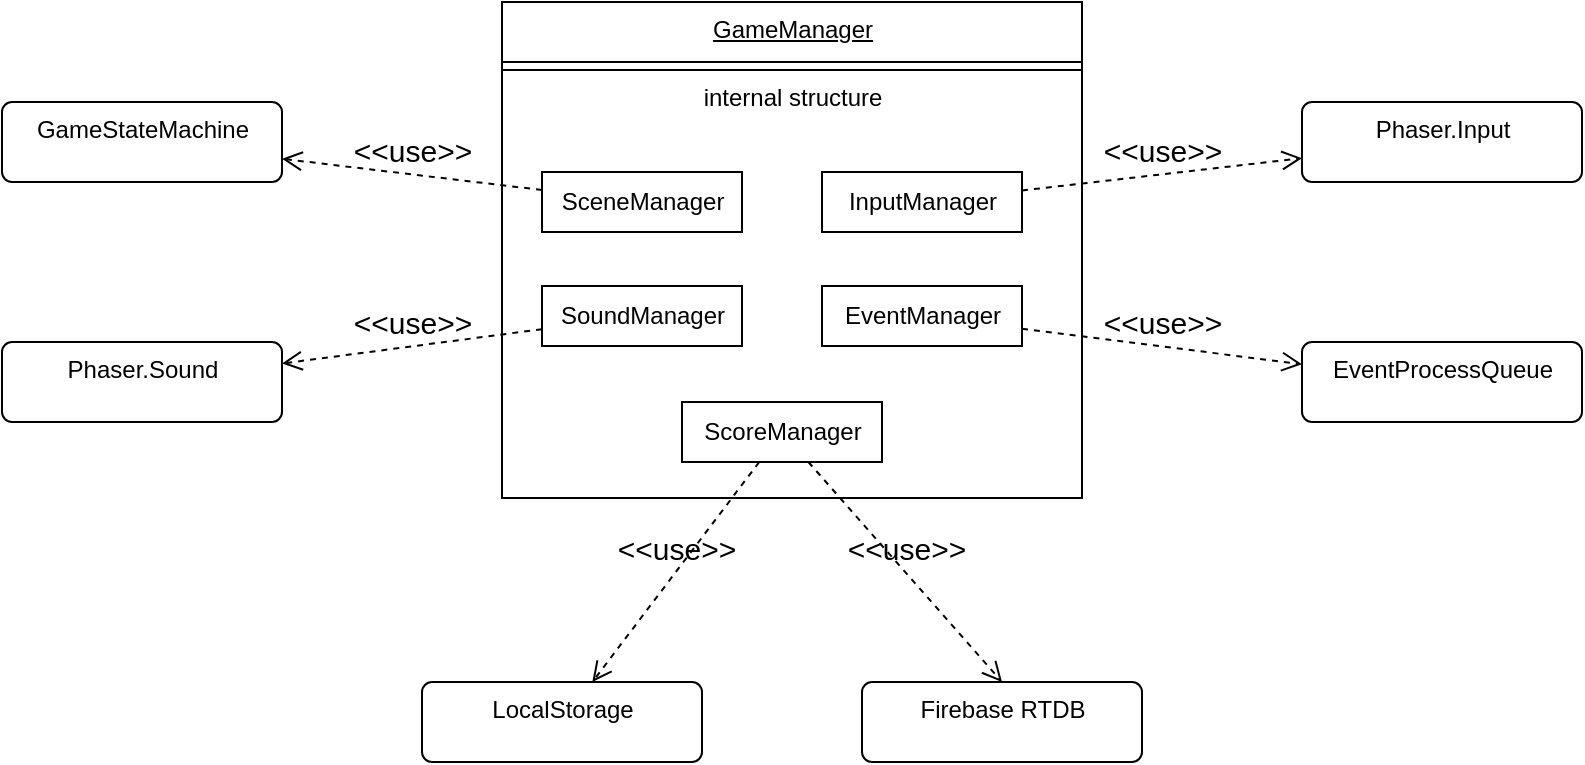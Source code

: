 <mxfile>
    <diagram id="dLMsSK9_yHR80KZ66c7M" name="Arch">
        <mxGraphModel dx="653" dy="487" grid="1" gridSize="10" guides="1" tooltips="1" connect="1" arrows="1" fold="1" page="1" pageScale="1" pageWidth="850" pageHeight="1100" math="0" shadow="0">
            <root>
                <mxCell id="0"/>
                <mxCell id="1" parent="0"/>
                <mxCell id="5" value="GameManager" style="swimlane;fontStyle=4;align=center;verticalAlign=top;childLayout=stackLayout;horizontal=1;startSize=30;horizontalStack=0;resizeParent=1;resizeParentMax=0;resizeLast=0;collapsible=0;marginBottom=0;html=1;" parent="1" vertex="1">
                    <mxGeometry x="270" y="140" width="290" height="248" as="geometry"/>
                </mxCell>
                <mxCell id="7" value="" style="line;strokeWidth=1;fillColor=none;align=left;verticalAlign=middle;spacingTop=-1;spacingLeft=3;spacingRight=3;rotatable=0;labelPosition=right;points=[];portConstraint=eastwest;" parent="5" vertex="1">
                    <mxGeometry y="30" width="290" height="8" as="geometry"/>
                </mxCell>
                <mxCell id="8" value="internal structure" style="html=1;strokeColor=none;fillColor=none;align=center;verticalAlign=middle;spacingLeft=4;spacingRight=4;rotatable=0;points=[[0,0.5],[1,0.5]];resizeWidth=1;" parent="5" vertex="1">
                    <mxGeometry y="38" width="290" height="20" as="geometry"/>
                </mxCell>
                <mxCell id="9" value="" style="swimlane;fontStyle=1;align=center;verticalAlign=top;horizontal=1;startSize=0;collapsible=0;marginBottom=0;html=1;strokeColor=none;fillColor=none;" parent="5" vertex="1">
                    <mxGeometry y="58" width="290" height="190" as="geometry"/>
                </mxCell>
                <mxCell id="10" value="SceneManager" style="html=1;align=center;verticalAlign=middle;rotatable=0;" parent="9" vertex="1">
                    <mxGeometry width="100" height="30" relative="1" as="geometry">
                        <mxPoint x="20" y="27" as="offset"/>
                    </mxGeometry>
                </mxCell>
                <mxCell id="15" value="" style="swimlane;fontStyle=1;align=center;verticalAlign=top;horizontal=1;startSize=0;collapsible=0;marginBottom=0;html=1;strokeColor=none;fillColor=none;" parent="9" vertex="1">
                    <mxGeometry x="150" y="17" width="140" height="50" as="geometry"/>
                </mxCell>
                <mxCell id="16" value="InputManager" style="html=1;align=center;verticalAlign=middle;rotatable=0;" parent="15" vertex="1">
                    <mxGeometry width="100" height="30" relative="1" as="geometry">
                        <mxPoint x="10" y="10" as="offset"/>
                    </mxGeometry>
                </mxCell>
                <mxCell id="11" value="" style="swimlane;fontStyle=1;align=center;verticalAlign=top;horizontal=1;startSize=0;collapsible=0;marginBottom=0;html=1;strokeColor=none;fillColor=none;" parent="9" vertex="1">
                    <mxGeometry x="-10" y="52" width="300" height="138" as="geometry"/>
                </mxCell>
                <mxCell id="12" value="SoundManager" style="html=1;align=center;verticalAlign=middle;rotatable=0;" parent="11" vertex="1">
                    <mxGeometry width="100" height="30" relative="1" as="geometry">
                        <mxPoint x="30" y="32" as="offset"/>
                    </mxGeometry>
                </mxCell>
                <mxCell id="13" value="" style="swimlane;fontStyle=1;align=center;verticalAlign=top;horizontal=1;startSize=0;collapsible=0;marginBottom=0;html=1;strokeColor=none;fillColor=none;" parent="11" vertex="1">
                    <mxGeometry x="160" y="22" width="140" height="68" as="geometry"/>
                </mxCell>
                <mxCell id="14" value="EventManager" style="html=1;align=center;verticalAlign=middle;rotatable=0;" parent="13" vertex="1">
                    <mxGeometry width="100" height="30" relative="1" as="geometry">
                        <mxPoint x="10" y="10" as="offset"/>
                    </mxGeometry>
                </mxCell>
                <mxCell id="17" value="" style="swimlane;fontStyle=1;align=center;verticalAlign=top;horizontal=1;startSize=0;collapsible=0;marginBottom=0;html=1;strokeColor=none;fillColor=none;" parent="11" vertex="1">
                    <mxGeometry x="90" y="80" width="140" height="50" as="geometry"/>
                </mxCell>
                <mxCell id="18" value="ScoreManager" style="html=1;align=center;verticalAlign=middle;rotatable=0;" parent="17" vertex="1">
                    <mxGeometry width="100" height="30" relative="1" as="geometry">
                        <mxPoint x="10" y="10" as="offset"/>
                    </mxGeometry>
                </mxCell>
                <mxCell id="1A9exSVyb__NnW0IFCvE-18" value="GameStateMachine" style="html=1;align=center;verticalAlign=top;rounded=1;absoluteArcSize=1;arcSize=10;dashed=0;" parent="1" vertex="1">
                    <mxGeometry x="20" y="190" width="140" height="40" as="geometry"/>
                </mxCell>
                <mxCell id="Lsc__KiH5k_H8ealJsX1-18" value="&amp;lt;&amp;lt;use&amp;gt;&amp;gt;" style="endArrow=open;startArrow=none;endFill=0;startFill=0;endSize=8;html=1;verticalAlign=bottom;dashed=1;labelBackgroundColor=none;fontSize=15;" parent="1" source="10" target="1A9exSVyb__NnW0IFCvE-18" edge="1">
                    <mxGeometry x="0.002" width="160" relative="1" as="geometry">
                        <mxPoint x="228" y="120" as="sourcePoint"/>
                        <mxPoint x="405" y="278.036" as="targetPoint"/>
                        <mxPoint as="offset"/>
                    </mxGeometry>
                </mxCell>
                <mxCell id="Lsc__KiH5k_H8ealJsX1-19" value="LocalStorage" style="html=1;align=center;verticalAlign=top;rounded=1;absoluteArcSize=1;arcSize=10;dashed=0;" parent="1" vertex="1">
                    <mxGeometry x="230" y="480" width="140" height="40" as="geometry"/>
                </mxCell>
                <mxCell id="Lsc__KiH5k_H8ealJsX1-20" value="&amp;lt;&amp;lt;use&amp;gt;&amp;gt;" style="endArrow=open;startArrow=none;endFill=0;startFill=0;endSize=8;html=1;verticalAlign=bottom;dashed=1;labelBackgroundColor=none;fontSize=15;" parent="1" source="18" target="Lsc__KiH5k_H8ealJsX1-19" edge="1">
                    <mxGeometry x="0.002" width="160" relative="1" as="geometry">
                        <mxPoint x="300" y="246.154" as="sourcePoint"/>
                        <mxPoint x="160" y="235.385" as="targetPoint"/>
                        <mxPoint as="offset"/>
                    </mxGeometry>
                </mxCell>
                <mxCell id="Lsc__KiH5k_H8ealJsX1-21" value="Firebase RTDB" style="html=1;align=center;verticalAlign=top;rounded=1;absoluteArcSize=1;arcSize=10;dashed=0;" parent="1" vertex="1">
                    <mxGeometry x="450" y="480" width="140" height="40" as="geometry"/>
                </mxCell>
                <mxCell id="Lsc__KiH5k_H8ealJsX1-22" value="&amp;lt;&amp;lt;use&amp;gt;&amp;gt;" style="endArrow=open;startArrow=none;endFill=0;startFill=0;endSize=8;html=1;verticalAlign=bottom;dashed=1;labelBackgroundColor=none;fontSize=15;entryX=0.5;entryY=0;entryDx=0;entryDy=0;" parent="1" source="18" target="Lsc__KiH5k_H8ealJsX1-21" edge="1">
                    <mxGeometry x="0.002" width="160" relative="1" as="geometry">
                        <mxPoint x="410.69" y="380" as="sourcePoint"/>
                        <mxPoint x="342.414" y="490" as="targetPoint"/>
                        <mxPoint as="offset"/>
                    </mxGeometry>
                </mxCell>
                <mxCell id="Lsc__KiH5k_H8ealJsX1-23" value="Phaser.Sound" style="html=1;align=center;verticalAlign=top;rounded=1;absoluteArcSize=1;arcSize=10;dashed=0;" parent="1" vertex="1">
                    <mxGeometry x="20" y="310" width="140" height="40" as="geometry"/>
                </mxCell>
                <mxCell id="Lsc__KiH5k_H8ealJsX1-24" value="&amp;lt;&amp;lt;use&amp;gt;&amp;gt;" style="endArrow=open;startArrow=none;endFill=0;startFill=0;endSize=8;html=1;verticalAlign=bottom;dashed=1;labelBackgroundColor=none;fontSize=15;" parent="1" source="12" target="Lsc__KiH5k_H8ealJsX1-23" edge="1">
                    <mxGeometry x="0.002" width="160" relative="1" as="geometry">
                        <mxPoint x="300" y="246" as="sourcePoint"/>
                        <mxPoint x="170" y="235.6" as="targetPoint"/>
                        <mxPoint as="offset"/>
                    </mxGeometry>
                </mxCell>
                <mxCell id="Lsc__KiH5k_H8ealJsX1-25" value="Phaser.Input" style="html=1;align=center;verticalAlign=top;rounded=1;absoluteArcSize=1;arcSize=10;dashed=0;" parent="1" vertex="1">
                    <mxGeometry x="670" y="190" width="140" height="40" as="geometry"/>
                </mxCell>
                <mxCell id="Lsc__KiH5k_H8ealJsX1-26" value="&amp;lt;&amp;lt;use&amp;gt;&amp;gt;" style="endArrow=open;startArrow=none;endFill=0;startFill=0;endSize=8;html=1;verticalAlign=bottom;dashed=1;labelBackgroundColor=none;fontSize=15;" parent="1" source="16" target="Lsc__KiH5k_H8ealJsX1-25" edge="1">
                    <mxGeometry x="0.002" width="160" relative="1" as="geometry">
                        <mxPoint x="300" y="246" as="sourcePoint"/>
                        <mxPoint x="170" y="235.6" as="targetPoint"/>
                        <mxPoint as="offset"/>
                    </mxGeometry>
                </mxCell>
                <mxCell id="Lsc__KiH5k_H8ealJsX1-27" value="EventProcessQueue" style="html=1;align=center;verticalAlign=top;rounded=1;absoluteArcSize=1;arcSize=10;dashed=0;" parent="1" vertex="1">
                    <mxGeometry x="670" y="310" width="140" height="40" as="geometry"/>
                </mxCell>
                <mxCell id="Lsc__KiH5k_H8ealJsX1-28" value="&amp;lt;&amp;lt;use&amp;gt;&amp;gt;" style="endArrow=open;startArrow=none;endFill=0;startFill=0;endSize=8;html=1;verticalAlign=bottom;dashed=1;labelBackgroundColor=none;fontSize=15;" parent="1" source="14" target="Lsc__KiH5k_H8ealJsX1-27" edge="1">
                    <mxGeometry x="0.002" width="160" relative="1" as="geometry">
                        <mxPoint x="540" y="244.231" as="sourcePoint"/>
                        <mxPoint x="680" y="228.077" as="targetPoint"/>
                        <mxPoint as="offset"/>
                    </mxGeometry>
                </mxCell>
            </root>
        </mxGraphModel>
    </diagram>
    <diagram id="26qUVquAGPeykOY7b-EZ" name="Custom Classes">
        <mxGraphModel dx="653" dy="487" grid="1" gridSize="10" guides="1" tooltips="1" connect="1" arrows="1" fold="1" page="1" pageScale="1" pageWidth="850" pageHeight="1100" math="0" shadow="0">
            <root>
                <mxCell id="0"/>
                <mxCell id="1" parent="0"/>
                <mxCell id="9Bhpsh6IhNpmKVrbJzvq-1" value="&lt;div style=&quot;font-family: &amp;quot;Cascadia Code&amp;quot;, Consolas, &amp;quot;Courier New&amp;quot;, monospace, Consolas, &amp;quot;Courier New&amp;quot;, monospace; font-size: 16px; line-height: 22px;&quot;&gt;BodyObject&lt;/div&gt;" style="html=1;align=center;verticalAlign=top;rounded=1;absoluteArcSize=1;arcSize=10;dashed=0;fontColor=#171717;labelBackgroundColor=default;" parent="1" vertex="1">
                    <mxGeometry x="435" y="150" width="140" height="40" as="geometry"/>
                </mxCell>
                <mxCell id="9Bhpsh6IhNpmKVrbJzvq-2" value="&lt;div style=&quot;font-family: &amp;quot;Cascadia Code&amp;quot;, Consolas, &amp;quot;Courier New&amp;quot;, monospace, Consolas, &amp;quot;Courier New&amp;quot;, monospace; font-size: 16px; line-height: 22px;&quot;&gt;GameObject&lt;/div&gt;" style="html=1;align=center;verticalAlign=top;rounded=1;absoluteArcSize=1;arcSize=10;dashed=0;fontColor=#171717;labelBackgroundColor=default;" parent="1" vertex="1">
                    <mxGeometry x="125" y="150" width="140" height="40" as="geometry"/>
                </mxCell>
                <mxCell id="9Bhpsh6IhNpmKVrbJzvq-3" value="&lt;div style=&quot;font-family: &amp;quot;Cascadia Code&amp;quot;, Consolas, &amp;quot;Courier New&amp;quot;, monospace, Consolas, &amp;quot;Courier New&amp;quot;, monospace; font-size: 16px; line-height: 22px;&quot;&gt;Phaser.GameObjects.&lt;span style=&quot;&quot;&gt;Sprite&lt;/span&gt;&lt;/div&gt;" style="html=1;align=center;verticalAlign=top;rounded=1;absoluteArcSize=1;arcSize=10;dashed=0;fontColor=#171717;labelBackgroundColor=default;" parent="1" vertex="1">
                    <mxGeometry x="60" y="30" width="270" height="40" as="geometry"/>
                </mxCell>
                <mxCell id="9Bhpsh6IhNpmKVrbJzvq-4" value="" style="endArrow=block;html=1;rounded=0;align=center;verticalAlign=bottom;endFill=0;labelBackgroundColor=default;endSize=8;exitX=0.5;exitY=0;exitDx=0;exitDy=0;fontColor=#171717;" parent="1" source="9Bhpsh6IhNpmKVrbJzvq-2" target="9Bhpsh6IhNpmKVrbJzvq-3" edge="1">
                    <mxGeometry relative="1" as="geometry">
                        <mxPoint x="170" y="290" as="sourcePoint"/>
                        <mxPoint x="330" y="290" as="targetPoint"/>
                    </mxGeometry>
                </mxCell>
                <mxCell id="9Bhpsh6IhNpmKVrbJzvq-5" value="" style="resizable=0;html=1;align=center;verticalAlign=top;labelBackgroundColor=default;fontColor=#171717;" parent="9Bhpsh6IhNpmKVrbJzvq-4" connectable="0" vertex="1">
                    <mxGeometry relative="1" as="geometry"/>
                </mxCell>
                <mxCell id="9Bhpsh6IhNpmKVrbJzvq-6" value="&lt;div style=&quot;font-family: &amp;quot;Cascadia Code&amp;quot;, Consolas, &amp;quot;Courier New&amp;quot;, monospace, Consolas, &amp;quot;Courier New&amp;quot;, monospace; font-size: 16px; line-height: 22px;&quot;&gt;&lt;div style=&quot;line-height: 22px;&quot;&gt;Phaser.Physics.Arcade.&lt;span style=&quot;&quot;&gt;Sprite&lt;/span&gt;&lt;/div&gt;&lt;/div&gt;" style="html=1;align=center;verticalAlign=top;rounded=1;absoluteArcSize=1;arcSize=10;dashed=0;fontColor=#171717;labelBackgroundColor=default;" parent="1" vertex="1">
                    <mxGeometry x="360" y="30" width="290" height="40" as="geometry"/>
                </mxCell>
                <mxCell id="9Bhpsh6IhNpmKVrbJzvq-7" value="" style="endArrow=block;html=1;rounded=0;align=center;verticalAlign=bottom;endFill=0;labelBackgroundColor=default;endSize=8;fontColor=#171717;" parent="1" source="9Bhpsh6IhNpmKVrbJzvq-1" target="9Bhpsh6IhNpmKVrbJzvq-6" edge="1">
                    <mxGeometry relative="1" as="geometry">
                        <mxPoint x="205" y="160" as="sourcePoint"/>
                        <mxPoint x="205" y="80" as="targetPoint"/>
                    </mxGeometry>
                </mxCell>
                <mxCell id="9Bhpsh6IhNpmKVrbJzvq-8" value="" style="resizable=0;html=1;align=center;verticalAlign=top;labelBackgroundColor=default;fontColor=#171717;" parent="9Bhpsh6IhNpmKVrbJzvq-7" connectable="0" vertex="1">
                    <mxGeometry relative="1" as="geometry"/>
                </mxCell>
                <mxCell id="9Bhpsh6IhNpmKVrbJzvq-9" value="&lt;div style=&quot;font-family: &amp;quot;Cascadia Code&amp;quot;, Consolas, &amp;quot;Courier New&amp;quot;, monospace, Consolas, &amp;quot;Courier New&amp;quot;, monospace; font-size: 16px; line-height: 22px;&quot;&gt;Ball&lt;/div&gt;" style="html=1;align=center;verticalAlign=top;rounded=1;absoluteArcSize=1;arcSize=10;dashed=0;fontColor=#171717;labelBackgroundColor=default;" parent="1" vertex="1">
                    <mxGeometry x="350" y="240" width="140" height="40" as="geometry"/>
                </mxCell>
                <mxCell id="9Bhpsh6IhNpmKVrbJzvq-10" value="&lt;div style=&quot;font-family: &amp;quot;Cascadia Code&amp;quot;, Consolas, &amp;quot;Courier New&amp;quot;, monospace, Consolas, &amp;quot;Courier New&amp;quot;, monospace; font-size: 16px; line-height: 22px;&quot;&gt;Basket&lt;/div&gt;" style="html=1;align=center;verticalAlign=top;rounded=1;absoluteArcSize=1;arcSize=10;dashed=0;fontColor=#171717;labelBackgroundColor=default;" parent="1" vertex="1">
                    <mxGeometry x="530" y="240" width="140" height="40" as="geometry"/>
                </mxCell>
                <mxCell id="9Bhpsh6IhNpmKVrbJzvq-11" value="&lt;div style=&quot;font-family: &amp;quot;Cascadia Code&amp;quot;, Consolas, &amp;quot;Courier New&amp;quot;, monospace, Consolas, &amp;quot;Courier New&amp;quot;, monospace; font-size: 16px; line-height: 22px;&quot;&gt;Star&lt;/div&gt;" style="html=1;align=center;verticalAlign=top;rounded=1;absoluteArcSize=1;arcSize=10;dashed=0;fontColor=#171717;labelBackgroundColor=default;" parent="1" vertex="1">
                    <mxGeometry x="435" y="310" width="140" height="40" as="geometry"/>
                </mxCell>
                <mxCell id="9Bhpsh6IhNpmKVrbJzvq-12" value="" style="endArrow=block;html=1;rounded=0;align=center;verticalAlign=bottom;endFill=0;labelBackgroundColor=default;endSize=8;fontColor=#171717;" parent="1" source="9Bhpsh6IhNpmKVrbJzvq-9" target="9Bhpsh6IhNpmKVrbJzvq-1" edge="1">
                    <mxGeometry relative="1" as="geometry">
                        <mxPoint x="515" y="160" as="sourcePoint"/>
                        <mxPoint x="515" y="80" as="targetPoint"/>
                    </mxGeometry>
                </mxCell>
                <mxCell id="9Bhpsh6IhNpmKVrbJzvq-13" value="" style="resizable=0;html=1;align=center;verticalAlign=top;labelBackgroundColor=default;fontColor=#171717;" parent="9Bhpsh6IhNpmKVrbJzvq-12" connectable="0" vertex="1">
                    <mxGeometry relative="1" as="geometry"/>
                </mxCell>
                <mxCell id="9Bhpsh6IhNpmKVrbJzvq-14" value="" style="endArrow=block;html=1;rounded=0;align=center;verticalAlign=bottom;endFill=0;labelBackgroundColor=default;endSize=8;fontColor=#171717;" parent="1" source="9Bhpsh6IhNpmKVrbJzvq-11" target="9Bhpsh6IhNpmKVrbJzvq-1" edge="1">
                    <mxGeometry relative="1" as="geometry">
                        <mxPoint x="448.889" y="250" as="sourcePoint"/>
                        <mxPoint x="496.111" y="200" as="targetPoint"/>
                    </mxGeometry>
                </mxCell>
                <mxCell id="9Bhpsh6IhNpmKVrbJzvq-15" value="" style="resizable=0;html=1;align=center;verticalAlign=top;labelBackgroundColor=default;fontColor=#171717;" parent="9Bhpsh6IhNpmKVrbJzvq-14" connectable="0" vertex="1">
                    <mxGeometry relative="1" as="geometry"/>
                </mxCell>
                <mxCell id="9Bhpsh6IhNpmKVrbJzvq-16" value="" style="endArrow=block;html=1;rounded=0;align=center;verticalAlign=bottom;endFill=0;labelBackgroundColor=default;endSize=8;fontColor=#171717;" parent="1" source="9Bhpsh6IhNpmKVrbJzvq-10" target="9Bhpsh6IhNpmKVrbJzvq-1" edge="1">
                    <mxGeometry relative="1" as="geometry">
                        <mxPoint x="448.889" y="250" as="sourcePoint"/>
                        <mxPoint x="496.111" y="200" as="targetPoint"/>
                    </mxGeometry>
                </mxCell>
                <mxCell id="9Bhpsh6IhNpmKVrbJzvq-17" value="" style="resizable=0;html=1;align=center;verticalAlign=top;labelBackgroundColor=default;fontColor=#171717;" parent="9Bhpsh6IhNpmKVrbJzvq-16" connectable="0" vertex="1">
                    <mxGeometry relative="1" as="geometry"/>
                </mxCell>
                <mxCell id="9Bhpsh6IhNpmKVrbJzvq-20" value="" style="endArrow=block;html=1;rounded=0;align=center;verticalAlign=bottom;endFill=0;labelBackgroundColor=default;endSize=8;fontColor=default;" parent="1" source="9Bhpsh6IhNpmKVrbJzvq-22" target="9Bhpsh6IhNpmKVrbJzvq-23" edge="1">
                    <mxGeometry relative="1" as="geometry">
                        <mxPoint x="-140" y="1080" as="sourcePoint"/>
                        <mxPoint x="206.111" y="1030" as="targetPoint"/>
                    </mxGeometry>
                </mxCell>
                <mxCell id="9Bhpsh6IhNpmKVrbJzvq-21" value="" style="resizable=0;html=1;align=center;verticalAlign=top;labelBackgroundColor=default;fontColor=default;" parent="9Bhpsh6IhNpmKVrbJzvq-20" connectable="0" vertex="1">
                    <mxGeometry relative="1" as="geometry"/>
                </mxCell>
                <mxCell id="9Bhpsh6IhNpmKVrbJzvq-22" value="&lt;div style=&quot;font-family: &amp;quot;Cascadia Code&amp;quot;, Consolas, &amp;quot;Courier New&amp;quot;, monospace, Consolas, &amp;quot;Courier New&amp;quot;, monospace; font-size: 16px; line-height: 22px;&quot;&gt;Button&lt;/div&gt;" style="html=1;align=center;verticalAlign=top;rounded=1;absoluteArcSize=1;arcSize=10;dashed=0;fontColor=default;labelBackgroundColor=default;" parent="1" vertex="1">
                    <mxGeometry x="485" y="960" width="140" height="40" as="geometry"/>
                </mxCell>
                <mxCell id="9Bhpsh6IhNpmKVrbJzvq-23" value="&lt;div style=&quot;font-family: &amp;quot;Cascadia Code&amp;quot;, Consolas, &amp;quot;Courier New&amp;quot;, monospace, Consolas, &amp;quot;Courier New&amp;quot;, monospace; font-size: 16px; line-height: 22px;&quot;&gt;&lt;div style=&quot;line-height: 22px;&quot;&gt;Phaser.GameObjects.&lt;span style=&quot;&quot;&gt;Container&lt;/span&gt;&lt;/div&gt;&lt;/div&gt;" style="html=1;align=center;verticalAlign=top;rounded=1;absoluteArcSize=1;arcSize=10;dashed=0;fontColor=default;labelBackgroundColor=default;" parent="1" vertex="1">
                    <mxGeometry x="410" y="860" width="290" height="40" as="geometry"/>
                </mxCell>
                <mxCell id="9Bhpsh6IhNpmKVrbJzvq-24" value="&lt;div style=&quot;font-family: &amp;quot;Cascadia Code&amp;quot;, Consolas, &amp;quot;Courier New&amp;quot;, monospace, Consolas, &amp;quot;Courier New&amp;quot;, monospace; font-size: 16px; line-height: 22px;&quot;&gt;Flag&lt;/div&gt;" style="html=1;align=center;verticalAlign=top;rounded=1;absoluteArcSize=1;arcSize=10;dashed=0;fontColor=#171717;labelBackgroundColor=default;" parent="1" vertex="1">
                    <mxGeometry x="125" y="240" width="140" height="40" as="geometry"/>
                </mxCell>
                <mxCell id="9Bhpsh6IhNpmKVrbJzvq-25" value="" style="endArrow=block;html=1;rounded=0;align=center;verticalAlign=bottom;endFill=0;labelBackgroundColor=default;endSize=8;fontColor=#171717;" parent="1" source="9Bhpsh6IhNpmKVrbJzvq-24" target="9Bhpsh6IhNpmKVrbJzvq-2" edge="1">
                    <mxGeometry relative="1" as="geometry">
                        <mxPoint x="205" y="160" as="sourcePoint"/>
                        <mxPoint x="205" y="80" as="targetPoint"/>
                    </mxGeometry>
                </mxCell>
                <mxCell id="9Bhpsh6IhNpmKVrbJzvq-26" value="" style="resizable=0;html=1;align=center;verticalAlign=top;labelBackgroundColor=default;fontColor=#171717;" parent="9Bhpsh6IhNpmKVrbJzvq-25" connectable="0" vertex="1">
                    <mxGeometry relative="1" as="geometry"/>
                </mxCell>
                <mxCell id="9Bhpsh6IhNpmKVrbJzvq-47" value="&lt;div style=&quot;font-family: &amp;quot;Cascadia Code&amp;quot;, Consolas, &amp;quot;Courier New&amp;quot;, monospace, Consolas, &amp;quot;Courier New&amp;quot;, monospace; font-size: 16px; line-height: 22px;&quot;&gt;&lt;div style=&quot;line-height: 22px;&quot;&gt;Phaser.GameObjects.&lt;span style=&quot;&quot;&gt;Graphics&lt;/span&gt;&lt;/div&gt;&lt;/div&gt;" style="html=1;align=center;verticalAlign=top;rounded=1;absoluteArcSize=1;arcSize=10;dashed=0;fontColor=default;labelBackgroundColor=default;" parent="1" vertex="1">
                    <mxGeometry x="80" y="860" width="270" height="40" as="geometry"/>
                </mxCell>
                <mxCell id="9Bhpsh6IhNpmKVrbJzvq-48" value="&lt;div style=&quot;font-family: &amp;quot;Cascadia Code&amp;quot;, Consolas, &amp;quot;Courier New&amp;quot;, monospace, Consolas, &amp;quot;Courier New&amp;quot;, monospace; font-size: 16px; line-height: 22px;&quot;&gt;SmokeEffect&lt;/div&gt;" style="html=1;align=center;verticalAlign=top;rounded=1;absoluteArcSize=1;arcSize=10;dashed=0;fontColor=default;labelBackgroundColor=default;" parent="1" vertex="1">
                    <mxGeometry x="145" y="960" width="140" height="40" as="geometry"/>
                </mxCell>
                <mxCell id="9Bhpsh6IhNpmKVrbJzvq-50" value="" style="endArrow=block;html=1;rounded=0;align=center;verticalAlign=bottom;endFill=0;labelBackgroundColor=default;endSize=8;fontColor=default;" parent="1" source="9Bhpsh6IhNpmKVrbJzvq-48" target="9Bhpsh6IhNpmKVrbJzvq-47" edge="1">
                    <mxGeometry relative="1" as="geometry">
                        <mxPoint x="458.889" y="740" as="sourcePoint"/>
                        <mxPoint x="506.111" y="690" as="targetPoint"/>
                    </mxGeometry>
                </mxCell>
                <mxCell id="9Bhpsh6IhNpmKVrbJzvq-51" value="" style="resizable=0;html=1;align=center;verticalAlign=top;labelBackgroundColor=default;fontColor=default;" parent="9Bhpsh6IhNpmKVrbJzvq-50" connectable="0" vertex="1">
                    <mxGeometry relative="1" as="geometry"/>
                </mxCell>
                <mxCell id="i1oxRiMUmF8eV-BsasMW-2" value="&lt;div style=&quot;font-family: &amp;quot;Cascadia Code&amp;quot;, Consolas, &amp;quot;Courier New&amp;quot;, monospace, Consolas, &amp;quot;Courier New&amp;quot;, monospace; font-size: 16px; line-height: 22px;&quot;&gt;&lt;div style=&quot;line-height: 22px;&quot;&gt;&lt;font&gt;Phaser.GameObjects.&lt;/font&gt;&lt;font&gt;Text&lt;/font&gt;&lt;/div&gt;&lt;/div&gt;" style="html=1;align=center;verticalAlign=top;rounded=1;absoluteArcSize=1;arcSize=10;dashed=0;fontColor=#171717;labelBackgroundColor=default;" parent="1" vertex="1">
                    <mxGeometry x="60" y="420" width="290" height="40" as="geometry"/>
                </mxCell>
                <mxCell id="i1oxRiMUmF8eV-BsasMW-3" value="&lt;div style=&quot;font-family: &amp;quot;Cascadia Code&amp;quot;, Consolas, &amp;quot;Courier New&amp;quot;, monospace, Consolas, &amp;quot;Courier New&amp;quot;, monospace; font-size: 16px; line-height: 22px;&quot;&gt;Text&lt;/div&gt;" style="html=1;align=center;verticalAlign=top;rounded=1;absoluteArcSize=1;arcSize=10;dashed=0;fontColor=#171717;labelBackgroundColor=default;" parent="1" vertex="1">
                    <mxGeometry x="135" y="530" width="140" height="40" as="geometry"/>
                </mxCell>
                <mxCell id="i1oxRiMUmF8eV-BsasMW-4" value="" style="endArrow=block;html=1;rounded=0;align=center;verticalAlign=bottom;endFill=0;labelBackgroundColor=default;endSize=8;fontColor=#171717;" parent="1" source="i1oxRiMUmF8eV-BsasMW-3" target="i1oxRiMUmF8eV-BsasMW-2" edge="1">
                    <mxGeometry relative="1" as="geometry">
                        <mxPoint x="-105" y="550" as="sourcePoint"/>
                        <mxPoint x="-105" y="470" as="targetPoint"/>
                    </mxGeometry>
                </mxCell>
                <mxCell id="i1oxRiMUmF8eV-BsasMW-5" value="" style="resizable=0;html=1;align=center;verticalAlign=top;labelBackgroundColor=default;fontColor=#171717;" parent="i1oxRiMUmF8eV-BsasMW-4" connectable="0" vertex="1">
                    <mxGeometry relative="1" as="geometry"/>
                </mxCell>
                <mxCell id="i1oxRiMUmF8eV-BsasMW-6" value="&lt;div style=&quot;font-family: &amp;quot;Cascadia Code&amp;quot;, Consolas, &amp;quot;Courier New&amp;quot;, monospace, Consolas, &amp;quot;Courier New&amp;quot;, monospace; font-size: 16px; line-height: 22px;&quot;&gt;FpsText&lt;/div&gt;" style="html=1;align=center;verticalAlign=top;rounded=1;absoluteArcSize=1;arcSize=10;dashed=0;fontColor=#171717;labelBackgroundColor=default;" parent="1" vertex="1">
                    <mxGeometry x="135" y="630" width="140" height="40" as="geometry"/>
                </mxCell>
                <mxCell id="i1oxRiMUmF8eV-BsasMW-7" value="" style="endArrow=block;html=1;rounded=0;align=center;verticalAlign=bottom;endFill=0;labelBackgroundColor=default;endSize=8;fontColor=#171717;" parent="1" source="i1oxRiMUmF8eV-BsasMW-6" target="i1oxRiMUmF8eV-BsasMW-3" edge="1">
                    <mxGeometry relative="1" as="geometry">
                        <mxPoint x="215" y="540" as="sourcePoint"/>
                        <mxPoint x="215" y="470" as="targetPoint"/>
                    </mxGeometry>
                </mxCell>
                <mxCell id="i1oxRiMUmF8eV-BsasMW-8" value="" style="resizable=0;html=1;align=center;verticalAlign=top;labelBackgroundColor=default;fontColor=#171717;" parent="i1oxRiMUmF8eV-BsasMW-7" connectable="0" vertex="1">
                    <mxGeometry relative="1" as="geometry"/>
                </mxCell>
                <mxCell id="i1oxRiMUmF8eV-BsasMW-9" value="&lt;div style=&quot;font-family: &amp;quot;Cascadia Code&amp;quot;, Consolas, &amp;quot;Courier New&amp;quot;, monospace, Consolas, &amp;quot;Courier New&amp;quot;, monospace; font-size: 16px; line-height: 22px;&quot;&gt;&lt;div style=&quot;line-height: 22px;&quot;&gt;&lt;font&gt;Phaser.GameObjects.&lt;/font&gt;&lt;font&gt;Image&lt;/font&gt;&lt;/div&gt;&lt;/div&gt;" style="html=1;align=center;verticalAlign=top;rounded=1;absoluteArcSize=1;arcSize=10;dashed=0;fontColor=#171717;labelBackgroundColor=default;" parent="1" vertex="1">
                    <mxGeometry x="380" y="420" width="290" height="40" as="geometry"/>
                </mxCell>
                <mxCell id="i1oxRiMUmF8eV-BsasMW-10" value="&lt;div style=&quot;font-family: &amp;quot;Cascadia Code&amp;quot;, Consolas, &amp;quot;Courier New&amp;quot;, monospace, Consolas, &amp;quot;Courier New&amp;quot;, monospace; font-size: 16px; line-height: 22px;&quot;&gt;Image&lt;/div&gt;" style="html=1;align=center;verticalAlign=top;rounded=1;absoluteArcSize=1;arcSize=10;dashed=0;fontColor=#171717;labelBackgroundColor=default;" parent="1" vertex="1">
                    <mxGeometry x="455" y="530" width="140" height="40" as="geometry"/>
                </mxCell>
                <mxCell id="i1oxRiMUmF8eV-BsasMW-11" value="" style="endArrow=block;html=1;rounded=0;align=center;verticalAlign=bottom;endFill=0;labelBackgroundColor=default;endSize=8;fontColor=#171717;" parent="1" source="i1oxRiMUmF8eV-BsasMW-10" target="i1oxRiMUmF8eV-BsasMW-9" edge="1">
                    <mxGeometry relative="1" as="geometry">
                        <mxPoint x="215" y="540" as="sourcePoint"/>
                        <mxPoint x="215" y="470" as="targetPoint"/>
                    </mxGeometry>
                </mxCell>
                <mxCell id="i1oxRiMUmF8eV-BsasMW-12" value="" style="resizable=0;html=1;align=center;verticalAlign=top;labelBackgroundColor=default;fontColor=#171717;" parent="i1oxRiMUmF8eV-BsasMW-11" connectable="0" vertex="1">
                    <mxGeometry relative="1" as="geometry"/>
                </mxCell>
                <mxCell id="i1oxRiMUmF8eV-BsasMW-13" value="&lt;div style=&quot;font-family: &amp;quot;Cascadia Code&amp;quot;, Consolas, &amp;quot;Courier New&amp;quot;, monospace, Consolas, &amp;quot;Courier New&amp;quot;, monospace; font-size: 16px; line-height: 22px;&quot;&gt;ClickableImage&lt;/div&gt;" style="html=1;align=center;verticalAlign=top;rounded=1;absoluteArcSize=1;arcSize=10;dashed=0;fontColor=#171717;labelBackgroundColor=default;" parent="1" vertex="1">
                    <mxGeometry x="370" y="640" width="160" height="40" as="geometry"/>
                </mxCell>
                <mxCell id="i1oxRiMUmF8eV-BsasMW-14" value="&lt;div style=&quot;font-family: &amp;quot;Cascadia Code&amp;quot;, Consolas, &amp;quot;Courier New&amp;quot;, monospace, Consolas, &amp;quot;Courier New&amp;quot;, monospace; font-size: 16px; line-height: 22px;&quot;&gt;RotatableImage&lt;/div&gt;" style="html=1;align=center;verticalAlign=top;rounded=1;absoluteArcSize=1;arcSize=10;dashed=0;fontColor=#171717;labelBackgroundColor=default;" parent="1" vertex="1">
                    <mxGeometry x="550" y="640" width="160" height="40" as="geometry"/>
                </mxCell>
                <mxCell id="i1oxRiMUmF8eV-BsasMW-15" value="&lt;div style=&quot;font-family: &amp;quot;Cascadia Code&amp;quot;, Consolas, &amp;quot;Courier New&amp;quot;, monospace, Consolas, &amp;quot;Courier New&amp;quot;, monospace; font-size: 16px; line-height: 22px;&quot;&gt;BasketClickableImage&lt;/div&gt;" style="html=1;align=center;verticalAlign=top;rounded=1;absoluteArcSize=1;arcSize=10;dashed=0;fontColor=#171717;labelBackgroundColor=default;" parent="1" vertex="1">
                    <mxGeometry x="340" y="730" width="220" height="40" as="geometry"/>
                </mxCell>
                <mxCell id="i1oxRiMUmF8eV-BsasMW-16" value="" style="endArrow=block;html=1;rounded=0;align=center;verticalAlign=bottom;endFill=0;labelBackgroundColor=default;endSize=8;exitX=0.5;exitY=0;exitDx=0;exitDy=0;fontColor=#171717;" parent="1" source="i1oxRiMUmF8eV-BsasMW-13" target="i1oxRiMUmF8eV-BsasMW-10" edge="1">
                    <mxGeometry relative="1" as="geometry">
                        <mxPoint x="215" y="640" as="sourcePoint"/>
                        <mxPoint x="215" y="580" as="targetPoint"/>
                    </mxGeometry>
                </mxCell>
                <mxCell id="i1oxRiMUmF8eV-BsasMW-17" value="" style="resizable=0;html=1;align=center;verticalAlign=top;labelBackgroundColor=default;fontColor=#171717;" parent="i1oxRiMUmF8eV-BsasMW-16" connectable="0" vertex="1">
                    <mxGeometry relative="1" as="geometry"/>
                </mxCell>
                <mxCell id="i1oxRiMUmF8eV-BsasMW-18" value="" style="endArrow=block;html=1;rounded=0;align=center;verticalAlign=bottom;endFill=0;labelBackgroundColor=default;endSize=8;fontColor=#171717;" parent="1" source="i1oxRiMUmF8eV-BsasMW-14" target="i1oxRiMUmF8eV-BsasMW-10" edge="1">
                    <mxGeometry relative="1" as="geometry">
                        <mxPoint x="460" y="650" as="sourcePoint"/>
                        <mxPoint x="518.333" y="580" as="targetPoint"/>
                    </mxGeometry>
                </mxCell>
                <mxCell id="i1oxRiMUmF8eV-BsasMW-19" value="" style="resizable=0;html=1;align=center;verticalAlign=top;labelBackgroundColor=default;fontColor=#171717;" parent="i1oxRiMUmF8eV-BsasMW-18" connectable="0" vertex="1">
                    <mxGeometry relative="1" as="geometry"/>
                </mxCell>
                <mxCell id="i1oxRiMUmF8eV-BsasMW-20" value="" style="endArrow=block;html=1;rounded=0;align=center;verticalAlign=bottom;endFill=0;labelBackgroundColor=default;endSize=8;fontColor=#171717;" parent="1" source="i1oxRiMUmF8eV-BsasMW-15" target="i1oxRiMUmF8eV-BsasMW-13" edge="1">
                    <mxGeometry relative="1" as="geometry">
                        <mxPoint x="460" y="650" as="sourcePoint"/>
                        <mxPoint x="518.333" y="580" as="targetPoint"/>
                    </mxGeometry>
                </mxCell>
                <mxCell id="i1oxRiMUmF8eV-BsasMW-21" value="" style="resizable=0;html=1;align=center;verticalAlign=top;labelBackgroundColor=default;fontColor=#171717;" parent="i1oxRiMUmF8eV-BsasMW-20" connectable="0" vertex="1">
                    <mxGeometry relative="1" as="geometry"/>
                </mxCell>
            </root>
        </mxGraphModel>
    </diagram>
    <diagram id="UeCo9gdbuVkXFUiJQiTw" name="Event">
        <mxGraphModel dx="653" dy="487" grid="1" gridSize="10" guides="1" tooltips="1" connect="1" arrows="1" fold="1" page="1" pageScale="1" pageWidth="850" pageHeight="1100" math="0" shadow="0">
            <root>
                <mxCell id="0"/>
                <mxCell id="1" parent="0"/>
                <mxCell id="PHhVcRFvXUqSi-1Uwi1P-12" value="&lt;b style=&quot;font-size: 15px;&quot;&gt;&lt;font style=&quot;font-size: 15px;&quot;&gt;EventManager&lt;/font&gt;&lt;/b&gt;" style="swimlane;fontStyle=0;align=center;verticalAlign=top;childLayout=stackLayout;horizontal=1;startSize=55;horizontalStack=0;resizeParent=1;resizeParentMax=0;resizeLast=0;collapsible=0;marginBottom=0;html=1;fontSize=15;" parent="1" vertex="1">
                    <mxGeometry x="225" y="550" width="220" height="190" as="geometry"/>
                </mxCell>
                <mxCell id="PHhVcRFvXUqSi-1Uwi1P-13" value="attributes" style="text;html=1;strokeColor=none;fillColor=none;align=center;verticalAlign=middle;spacingLeft=4;spacingRight=4;overflow=hidden;rotatable=0;points=[[0,0.5],[1,0.5]];portConstraint=eastwest;fontSize=14;" parent="PHhVcRFvXUqSi-1Uwi1P-12" vertex="1">
                    <mxGeometry y="55" width="220" height="20" as="geometry"/>
                </mxCell>
                <mxCell id="PHhVcRFvXUqSi-1Uwi1P-14" value="- observers: Set&amp;lt;Observer&amp;gt;" style="text;html=1;strokeColor=none;fillColor=none;align=left;verticalAlign=middle;spacingLeft=4;spacingRight=4;overflow=hidden;rotatable=0;points=[[0,0.5],[1,0.5]];portConstraint=eastwest;fontSize=14;" parent="PHhVcRFvXUqSi-1Uwi1P-12" vertex="1">
                    <mxGeometry y="75" width="220" height="20" as="geometry"/>
                </mxCell>
                <mxCell id="PHhVcRFvXUqSi-1Uwi1P-17" value="" style="line;strokeWidth=1;fillColor=none;align=left;verticalAlign=middle;spacingTop=-1;spacingLeft=3;spacingRight=3;rotatable=0;labelPosition=right;points=[];portConstraint=eastwest;" parent="PHhVcRFvXUqSi-1Uwi1P-12" vertex="1">
                    <mxGeometry y="95" width="220" height="8" as="geometry"/>
                </mxCell>
                <mxCell id="PHhVcRFvXUqSi-1Uwi1P-18" value="operations" style="text;html=1;strokeColor=none;fillColor=none;align=center;verticalAlign=middle;spacingLeft=4;spacingRight=4;overflow=hidden;rotatable=0;points=[[0,0.5],[1,0.5]];portConstraint=eastwest;fontSize=14;" parent="PHhVcRFvXUqSi-1Uwi1P-12" vertex="1">
                    <mxGeometry y="103" width="220" height="20" as="geometry"/>
                </mxCell>
                <mxCell id="PHhVcRFvXUqSi-1Uwi1P-19" value="+ subscribe(o: IObserver): void&lt;br style=&quot;font-size: 14px;&quot;&gt;+ unsubscribe(o: IObserver): void&lt;br style=&quot;font-size: 14px;&quot;&gt;+ notify(event: number): void" style="text;html=1;strokeColor=none;fillColor=none;align=left;verticalAlign=middle;spacingLeft=4;spacingRight=4;overflow=hidden;rotatable=0;points=[[0,0.5],[1,0.5]];portConstraint=eastwest;fontSize=14;" parent="PHhVcRFvXUqSi-1Uwi1P-12" vertex="1">
                    <mxGeometry y="123" width="220" height="67" as="geometry"/>
                </mxCell>
                <mxCell id="PHhVcRFvXUqSi-1Uwi1P-20" value="&amp;lt;&amp;lt;interface&amp;gt;&amp;gt;&lt;br&gt;&lt;b&gt;IObserver&lt;/b&gt;" style="swimlane;fontStyle=0;align=center;verticalAlign=top;childLayout=stackLayout;horizontal=1;startSize=55;horizontalStack=0;resizeParent=1;resizeParentMax=0;resizeLast=0;collapsible=0;marginBottom=0;html=1;fontSize=15;" parent="1" vertex="1">
                    <mxGeometry x="235" y="160" width="200" height="103" as="geometry"/>
                </mxCell>
                <mxCell id="PHhVcRFvXUqSi-1Uwi1P-25" value="" style="line;strokeWidth=1;fillColor=none;align=left;verticalAlign=middle;spacingTop=-1;spacingLeft=3;spacingRight=3;rotatable=0;labelPosition=right;points=[];portConstraint=eastwest;fontSize=15;" parent="PHhVcRFvXUqSi-1Uwi1P-20" vertex="1">
                    <mxGeometry y="55" width="200" height="8" as="geometry"/>
                </mxCell>
                <mxCell id="PHhVcRFvXUqSi-1Uwi1P-26" value="operations" style="text;html=1;strokeColor=none;fillColor=none;align=center;verticalAlign=middle;spacingLeft=4;spacingRight=4;overflow=hidden;rotatable=0;points=[[0,0.5],[1,0.5]];portConstraint=eastwest;fontSize=15;" parent="PHhVcRFvXUqSi-1Uwi1P-20" vertex="1">
                    <mxGeometry y="63" width="200" height="20" as="geometry"/>
                </mxCell>
                <mxCell id="PHhVcRFvXUqSi-1Uwi1P-27" value="+ onNotify(e: number): void" style="text;html=1;strokeColor=none;fillColor=none;align=left;verticalAlign=middle;spacingLeft=4;spacingRight=4;overflow=hidden;rotatable=0;points=[[0,0.5],[1,0.5]];portConstraint=eastwest;fontSize=15;" parent="PHhVcRFvXUqSi-1Uwi1P-20" vertex="1">
                    <mxGeometry y="83" width="200" height="20" as="geometry"/>
                </mxCell>
                <mxCell id="PHhVcRFvXUqSi-1Uwi1P-28" value="Ball" style="html=1;align=center;verticalAlign=top;rounded=1;absoluteArcSize=1;arcSize=10;dashed=0;fontSize=15;" parent="1" vertex="1">
                    <mxGeometry x="10" y="380" width="140" height="40" as="geometry"/>
                </mxCell>
                <mxCell id="PHhVcRFvXUqSi-1Uwi1P-29" value="Star" style="html=1;align=center;verticalAlign=top;rounded=1;absoluteArcSize=1;arcSize=10;dashed=0;fontSize=15;" parent="1" vertex="1">
                    <mxGeometry x="350" y="380" width="140" height="40" as="geometry"/>
                </mxCell>
                <mxCell id="PHhVcRFvXUqSi-1Uwi1P-30" value="&lt;b&gt;&lt;font style=&quot;font-size: 13px;&quot;&gt;&amp;lt;&amp;lt;EventEmitter&amp;gt;&amp;gt;&lt;/font&gt;&lt;/b&gt;&lt;br&gt;PlayScene" style="html=1;align=center;verticalAlign=top;rounded=1;absoluteArcSize=1;arcSize=10;dashed=0;fontSize=15;" parent="1" vertex="1">
                    <mxGeometry x="520" y="360" width="140" height="60" as="geometry"/>
                </mxCell>
                <mxCell id="PHhVcRFvXUqSi-1Uwi1P-31" value="" style="endArrow=block;startArrow=none;endFill=0;startFill=0;endSize=8;html=1;verticalAlign=bottom;dashed=1;labelBackgroundColor=none;fontSize=15;edgeStyle=orthogonalEdgeStyle;" parent="1" source="PHhVcRFvXUqSi-1Uwi1P-28" target="PHhVcRFvXUqSi-1Uwi1P-20" edge="1">
                    <mxGeometry width="160" relative="1" as="geometry">
                        <mxPoint x="260" y="280" as="sourcePoint"/>
                        <mxPoint x="420" y="280" as="targetPoint"/>
                        <Array as="points">
                            <mxPoint x="80" y="220"/>
                        </Array>
                    </mxGeometry>
                </mxCell>
                <mxCell id="PHhVcRFvXUqSi-1Uwi1P-32" value="" style="endArrow=block;startArrow=none;endFill=0;startFill=0;endSize=8;html=1;verticalAlign=bottom;dashed=1;labelBackgroundColor=none;fontSize=15;edgeStyle=orthogonalEdgeStyle;" parent="1" source="PHhVcRFvXUqSi-1Uwi1P-29" target="PHhVcRFvXUqSi-1Uwi1P-20" edge="1">
                    <mxGeometry width="160" relative="1" as="geometry">
                        <mxPoint x="145.031" y="330" as="sourcePoint"/>
                        <mxPoint x="187.044" y="163" as="targetPoint"/>
                        <Array as="points">
                            <mxPoint x="420" y="330"/>
                            <mxPoint x="350" y="330"/>
                        </Array>
                    </mxGeometry>
                </mxCell>
                <mxCell id="PHhVcRFvXUqSi-1Uwi1P-33" value="" style="endArrow=block;startArrow=none;endFill=0;startFill=0;endSize=8;html=1;verticalAlign=bottom;dashed=1;labelBackgroundColor=none;fontSize=15;edgeStyle=orthogonalEdgeStyle;" parent="1" source="PHhVcRFvXUqSi-1Uwi1P-30" target="PHhVcRFvXUqSi-1Uwi1P-20" edge="1">
                    <mxGeometry width="160" relative="1" as="geometry">
                        <mxPoint x="284.165" y="400" as="sourcePoint"/>
                        <mxPoint x="215.024" y="163" as="targetPoint"/>
                        <Array as="points">
                            <mxPoint x="590" y="220"/>
                        </Array>
                    </mxGeometry>
                </mxCell>
                <mxCell id="PHhVcRFvXUqSi-1Uwi1P-34" value="&amp;lt;&amp;lt;subscribe&amp;gt;&amp;gt;" style="endArrow=open;startArrow=none;endFill=0;startFill=0;endSize=8;html=1;verticalAlign=bottom;dashed=1;labelBackgroundColor=none;fontSize=14;exitX=0.5;exitY=1;exitDx=0;exitDy=0;edgeStyle=orthogonalEdgeStyle;dashPattern=12 12;" parent="1" source="PHhVcRFvXUqSi-1Uwi1P-28" target="PHhVcRFvXUqSi-1Uwi1P-12" edge="1">
                    <mxGeometry x="0.636" width="160" relative="1" as="geometry">
                        <mxPoint x="260" y="280" as="sourcePoint"/>
                        <mxPoint x="420" y="280" as="targetPoint"/>
                        <mxPoint as="offset"/>
                        <Array as="points">
                            <mxPoint x="80" y="645"/>
                        </Array>
                    </mxGeometry>
                </mxCell>
                <mxCell id="PHhVcRFvXUqSi-1Uwi1P-35" value="&amp;lt;&amp;lt;subscribe&amp;gt;&amp;gt;" style="endArrow=open;startArrow=none;endFill=0;startFill=0;endSize=8;html=1;verticalAlign=bottom;dashed=1;labelBackgroundColor=none;fontSize=14;edgeStyle=orthogonalEdgeStyle;dashPattern=12 12;" parent="1" source="PHhVcRFvXUqSi-1Uwi1P-29" target="PHhVcRFvXUqSi-1Uwi1P-12" edge="1">
                    <mxGeometry x="-0.727" width="160" relative="1" as="geometry">
                        <mxPoint x="103.98" y="400.4" as="sourcePoint"/>
                        <mxPoint x="400" y="214.194" as="targetPoint"/>
                        <mxPoint as="offset"/>
                        <Array as="points">
                            <mxPoint x="420" y="480"/>
                            <mxPoint x="350" y="480"/>
                        </Array>
                    </mxGeometry>
                </mxCell>
                <mxCell id="PHhVcRFvXUqSi-1Uwi1P-36" value="&amp;lt;&amp;lt;subscribe&amp;gt;&amp;gt;" style="endArrow=open;startArrow=none;endFill=0;startFill=0;endSize=8;html=1;verticalAlign=bottom;dashed=1;labelBackgroundColor=none;fontSize=14;edgeStyle=orthogonalEdgeStyle;dashPattern=12 12;" parent="1" source="PHhVcRFvXUqSi-1Uwi1P-30" target="PHhVcRFvXUqSi-1Uwi1P-12" edge="1">
                    <mxGeometry x="0.573" width="160" relative="1" as="geometry">
                        <mxPoint x="113.98" y="410.4" as="sourcePoint"/>
                        <mxPoint x="410" y="224.194" as="targetPoint"/>
                        <Array as="points">
                            <mxPoint x="590" y="645"/>
                        </Array>
                        <mxPoint as="offset"/>
                    </mxGeometry>
                </mxCell>
                <mxCell id="FwIeXlw8YO7BpQBVAo4f-1" value="BasketController" style="html=1;align=center;verticalAlign=top;rounded=1;absoluteArcSize=1;arcSize=10;dashed=0;fontSize=15;" parent="1" vertex="1">
                    <mxGeometry x="180" y="380" width="140" height="40" as="geometry"/>
                </mxCell>
                <mxCell id="FwIeXlw8YO7BpQBVAo4f-2" value="" style="endArrow=block;startArrow=none;endFill=0;startFill=0;endSize=8;html=1;verticalAlign=bottom;dashed=1;labelBackgroundColor=none;fontSize=15;edgeStyle=orthogonalEdgeStyle;" parent="1" source="FwIeXlw8YO7BpQBVAo4f-1" target="PHhVcRFvXUqSi-1Uwi1P-20" edge="1">
                    <mxGeometry width="160" relative="1" as="geometry">
                        <mxPoint x="397.682" y="390" as="sourcePoint"/>
                        <mxPoint x="251.718" y="153" as="targetPoint"/>
                        <Array as="points">
                            <mxPoint x="250" y="330"/>
                            <mxPoint x="320" y="330"/>
                        </Array>
                    </mxGeometry>
                </mxCell>
                <mxCell id="FwIeXlw8YO7BpQBVAo4f-3" value="&amp;lt;&amp;lt;subscribe&amp;gt;&amp;gt;" style="endArrow=open;startArrow=none;endFill=0;startFill=0;endSize=8;html=1;verticalAlign=bottom;dashed=1;labelBackgroundColor=none;fontSize=14;edgeStyle=orthogonalEdgeStyle;dashPattern=12 12;" parent="1" source="FwIeXlw8YO7BpQBVAo4f-1" target="PHhVcRFvXUqSi-1Uwi1P-12" edge="1">
                    <mxGeometry x="-0.714" width="160" relative="1" as="geometry">
                        <mxPoint x="417.547" y="390" as="sourcePoint"/>
                        <mxPoint x="474.151" y="240" as="targetPoint"/>
                        <mxPoint as="offset"/>
                        <Array as="points">
                            <mxPoint x="250" y="480"/>
                            <mxPoint x="320" y="480"/>
                        </Array>
                    </mxGeometry>
                </mxCell>
                <mxCell id="WaX64eESXZDoW6DUgsB8-1" value="&amp;lt;&amp;lt;use&amp;gt;&amp;gt;" style="endArrow=open;startArrow=none;endFill=0;startFill=0;endSize=8;html=1;verticalAlign=bottom;labelBackgroundColor=none;fontSize=14;dashed=1;dashPattern=8 8;" parent="1" source="PHhVcRFvXUqSi-1Uwi1P-30" target="PHhVcRFvXUqSi-1Uwi1P-12" edge="1">
                    <mxGeometry x="0.501" y="3" width="160" relative="1" as="geometry">
                        <mxPoint x="600" y="430" as="sourcePoint"/>
                        <mxPoint x="455" y="655.059" as="targetPoint"/>
                        <mxPoint x="1" as="offset"/>
                    </mxGeometry>
                </mxCell>
            </root>
        </mxGraphModel>
    </diagram>
    <diagram id="Fi_S-MpPXcDR_gEBMOEa" name="FSM">
        <mxGraphModel dx="653" dy="487" grid="1" gridSize="10" guides="1" tooltips="1" connect="1" arrows="1" fold="1" page="1" pageScale="1" pageWidth="850" pageHeight="1100" math="0" shadow="0">
            <root>
                <mxCell id="0"/>
                <mxCell id="1" parent="0"/>
                <mxCell id="GV9Hzz9nq0YfbqKlbJhZ-1" value="idle" style="ellipse;whiteSpace=wrap;html=1;aspect=fixed;fontSize=14;strokeWidth=6;" parent="1" vertex="1">
                    <mxGeometry x="130" y="230" width="70" height="70" as="geometry"/>
                </mxCell>
                <mxCell id="GV9Hzz9nq0YfbqKlbJhZ-3" value="snipe" style="ellipse;whiteSpace=wrap;html=1;aspect=fixed;fontSize=14;strokeWidth=6;" parent="1" vertex="1">
                    <mxGeometry x="330" y="230" width="70" height="70" as="geometry"/>
                </mxCell>
                <mxCell id="GV9Hzz9nq0YfbqKlbJhZ-4" value="fly" style="ellipse;whiteSpace=wrap;html=1;aspect=fixed;fontSize=14;" parent="1" vertex="1">
                    <mxGeometry x="510" y="230" width="70" height="70" as="geometry"/>
                </mxCell>
                <mxCell id="PyHOD5gXmww9kOyOL-VJ-1" value="demo" style="ellipse;whiteSpace=wrap;html=1;aspect=fixed;fontSize=14;strokeWidth=5;" parent="1" vertex="1">
                    <mxGeometry x="250" y="80" width="70" height="70" as="geometry"/>
                </mxCell>
                <mxCell id="PyHOD5gXmww9kOyOL-VJ-2" value="Enter CurBasket" style="endArrow=classic;html=1;" parent="1" source="GV9Hzz9nq0YfbqKlbJhZ-1" target="GV9Hzz9nq0YfbqKlbJhZ-3" edge="1">
                    <mxGeometry width="50" height="50" relative="1" as="geometry">
                        <mxPoint x="310" y="320" as="sourcePoint"/>
                        <mxPoint x="360" y="270" as="targetPoint"/>
                    </mxGeometry>
                </mxCell>
                <mxCell id="PyHOD5gXmww9kOyOL-VJ-3" value="Mouse Leave" style="endArrow=classic;html=1;" parent="1" source="GV9Hzz9nq0YfbqKlbJhZ-3" target="GV9Hzz9nq0YfbqKlbJhZ-4" edge="1">
                    <mxGeometry width="50" height="50" relative="1" as="geometry">
                        <mxPoint x="210" y="275" as="sourcePoint"/>
                        <mxPoint x="350" y="275" as="targetPoint"/>
                    </mxGeometry>
                </mxCell>
                <mxCell id="PyHOD5gXmww9kOyOL-VJ-4" value="Enter StartScene" style="endArrow=classic;html=1;" parent="1" source="GV9Hzz9nq0YfbqKlbJhZ-1" target="PyHOD5gXmww9kOyOL-VJ-1" edge="1">
                    <mxGeometry width="50" height="50" relative="1" as="geometry">
                        <mxPoint x="210" y="275" as="sourcePoint"/>
                        <mxPoint x="340" y="275" as="targetPoint"/>
                    </mxGeometry>
                </mxCell>
                <mxCell id="PyHOD5gXmww9kOyOL-VJ-5" value="Mouse Move" style="endArrow=classic;html=1;" parent="1" source="GV9Hzz9nq0YfbqKlbJhZ-3" target="GV9Hzz9nq0YfbqKlbJhZ-3" edge="1">
                    <mxGeometry width="50" height="50" relative="1" as="geometry">
                        <mxPoint x="410" y="275" as="sourcePoint"/>
                        <mxPoint x="520" y="275" as="targetPoint"/>
                        <Array as="points">
                            <mxPoint x="390" y="190"/>
                        </Array>
                    </mxGeometry>
                </mxCell>
                <mxCell id="PyHOD5gXmww9kOyOL-VJ-7" value="Fly Complete" style="endArrow=classic;html=1;" parent="1" source="GV9Hzz9nq0YfbqKlbJhZ-4" target="GV9Hzz9nq0YfbqKlbJhZ-1" edge="1">
                    <mxGeometry width="50" height="50" relative="1" as="geometry">
                        <mxPoint x="196.919" y="247.713" as="sourcePoint"/>
                        <mxPoint x="273.136" y="152.33" as="targetPoint"/>
                        <Array as="points">
                            <mxPoint x="360" y="350"/>
                        </Array>
                    </mxGeometry>
                </mxCell>
                <mxCell id="PyHOD5gXmww9kOyOL-VJ-8" value="" style="endArrow=classic;html=1;entryX=0;entryY=0.5;entryDx=0;entryDy=0;" parent="1" target="GV9Hzz9nq0YfbqKlbJhZ-1" edge="1">
                    <mxGeometry width="50" height="50" relative="1" as="geometry">
                        <mxPoint x="40" y="265" as="sourcePoint"/>
                        <mxPoint x="340" y="275" as="targetPoint"/>
                    </mxGeometry>
                </mxCell>
                <mxCell id="PyHOD5gXmww9kOyOL-VJ-10" value="transit" style="ellipse;whiteSpace=wrap;html=1;aspect=fixed;fontSize=14;" parent="1" vertex="1">
                    <mxGeometry x="430" y="540" width="70" height="70" as="geometry"/>
                </mxCell>
                <mxCell id="PyHOD5gXmww9kOyOL-VJ-11" value="snipe" style="ellipse;whiteSpace=wrap;html=1;aspect=fixed;fontSize=14;" parent="1" vertex="1">
                    <mxGeometry x="590" y="610" width="70" height="70" as="geometry"/>
                </mxCell>
                <mxCell id="PyHOD5gXmww9kOyOL-VJ-12" value="" style="endArrow=classic;html=1;entryX=0;entryY=0.5;entryDx=0;entryDy=0;startArrow=none;" parent="1" source="PyHOD5gXmww9kOyOL-VJ-9" edge="1">
                    <mxGeometry width="50" height="50" relative="1" as="geometry">
                        <mxPoint x="102" y="644.5" as="sourcePoint"/>
                        <mxPoint x="192" y="644.5" as="targetPoint"/>
                    </mxGeometry>
                </mxCell>
                <mxCell id="PyHOD5gXmww9kOyOL-VJ-13" value="Ball Enters NextBasket" style="endArrow=classic;html=1;" parent="1" source="PyHOD5gXmww9kOyOL-VJ-9" target="PyHOD5gXmww9kOyOL-VJ-10" edge="1">
                    <mxGeometry width="50" height="50" relative="1" as="geometry">
                        <mxPoint x="242" y="655" as="sourcePoint"/>
                        <mxPoint x="202" y="654.5" as="targetPoint"/>
                    </mxGeometry>
                </mxCell>
                <mxCell id="PyHOD5gXmww9kOyOL-VJ-14" value="Mouse Move" style="endArrow=classic;html=1;" parent="1" source="PyHOD5gXmww9kOyOL-VJ-9" target="PyHOD5gXmww9kOyOL-VJ-11" edge="1">
                    <mxGeometry width="50" height="50" relative="1" as="geometry">
                        <mxPoint x="272" y="655" as="sourcePoint"/>
                        <mxPoint x="352" y="655" as="targetPoint"/>
                        <Array as="points">
                            <mxPoint x="410" y="650"/>
                        </Array>
                    </mxGeometry>
                </mxCell>
                <mxCell id="PyHOD5gXmww9kOyOL-VJ-15" value="Mouse Leave" style="endArrow=classic;html=1;" parent="1" source="PyHOD5gXmww9kOyOL-VJ-11" target="PyHOD5gXmww9kOyOL-VJ-9" edge="1">
                    <mxGeometry x="-0.041" y="10" width="50" height="50" relative="1" as="geometry">
                        <mxPoint x="272" y="655" as="sourcePoint"/>
                        <mxPoint x="352" y="655" as="targetPoint"/>
                        <Array as="points">
                            <mxPoint x="410" y="740"/>
                        </Array>
                        <mxPoint as="offset"/>
                    </mxGeometry>
                </mxCell>
                <mxCell id="PyHOD5gXmww9kOyOL-VJ-9" value="idle" style="ellipse;whiteSpace=wrap;html=1;aspect=fixed;fontSize=14;strokeWidth=6;" parent="1" vertex="1">
                    <mxGeometry x="142" y="610" width="70" height="70" as="geometry"/>
                </mxCell>
                <mxCell id="PyHOD5gXmww9kOyOL-VJ-18" value="&lt;font style=&quot;font-size: 15px;&quot;&gt;&lt;b&gt;Basket&lt;/b&gt;&lt;/font&gt;" style="shape=umlFrame;whiteSpace=wrap;html=1;width=120;height=30;boundedLbl=1;verticalAlign=middle;align=center;spacingLeft=5;strokeWidth=3;" parent="1" vertex="1">
                    <mxGeometry x="20" y="500" width="710" height="290" as="geometry"/>
                </mxCell>
                <mxCell id="PyHOD5gXmww9kOyOL-VJ-17" value="" style="endArrow=classic;html=1;entryX=0;entryY=0.5;entryDx=0;entryDy=0;" parent="1" edge="1">
                    <mxGeometry width="50" height="50" relative="1" as="geometry">
                        <mxPoint x="50" y="644.58" as="sourcePoint"/>
                        <mxPoint x="140" y="644.58" as="targetPoint"/>
                    </mxGeometry>
                </mxCell>
                <mxCell id="PyHOD5gXmww9kOyOL-VJ-19" value="&lt;font style=&quot;font-size: 15px;&quot;&gt;&lt;b&gt;Ball&lt;/b&gt;&lt;/font&gt;" style="shape=umlFrame;whiteSpace=wrap;html=1;width=120;height=30;boundedLbl=1;verticalAlign=middle;align=center;spacingLeft=5;strokeWidth=3;" parent="1" vertex="1">
                    <mxGeometry x="20" y="50" width="710" height="350" as="geometry"/>
                </mxCell>
                <mxCell id="PyHOD5gXmww9kOyOL-VJ-20" value="Transition Complete" style="endArrow=classic;html=1;" parent="1" source="PyHOD5gXmww9kOyOL-VJ-10" target="PyHOD5gXmww9kOyOL-VJ-9" edge="1">
                    <mxGeometry x="0.164" y="-10" width="50" height="50" relative="1" as="geometry">
                        <mxPoint x="60" y="654.58" as="sourcePoint"/>
                        <mxPoint x="150" y="654.58" as="targetPoint"/>
                        <Array as="points">
                            <mxPoint x="290" y="570"/>
                        </Array>
                        <mxPoint x="5" y="-2" as="offset"/>
                    </mxGeometry>
                </mxCell>
                <mxCell id="z7NbTAL-cRkpkur6P6up-1" value="disable" style="ellipse;whiteSpace=wrap;html=1;aspect=fixed;fontSize=14;strokeWidth=6;" parent="1" vertex="1">
                    <mxGeometry x="200" y="920" width="70" height="70" as="geometry"/>
                </mxCell>
                <mxCell id="z7NbTAL-cRkpkur6P6up-2" value="" style="endArrow=classic;html=1;entryX=0;entryY=0.5;entryDx=0;entryDy=0;" parent="1" edge="1">
                    <mxGeometry width="50" height="50" relative="1" as="geometry">
                        <mxPoint x="110" y="954.41" as="sourcePoint"/>
                        <mxPoint x="200" y="954.41" as="targetPoint"/>
                    </mxGeometry>
                </mxCell>
                <mxCell id="z7NbTAL-cRkpkur6P6up-3" value="enable" style="ellipse;whiteSpace=wrap;html=1;aspect=fixed;fontSize=14;strokeWidth=6;" parent="1" vertex="1">
                    <mxGeometry x="460" y="920" width="70" height="70" as="geometry"/>
                </mxCell>
                <mxCell id="z7NbTAL-cRkpkur6P6up-4" value="Ball Hit NextBasket" style="endArrow=classic;html=1;" parent="1" source="z7NbTAL-cRkpkur6P6up-1" target="z7NbTAL-cRkpkur6P6up-3" edge="1">
                    <mxGeometry width="50" height="50" relative="1" as="geometry">
                        <mxPoint x="320" y="910" as="sourcePoint"/>
                        <mxPoint x="410" y="910" as="targetPoint"/>
                        <Array as="points">
                            <mxPoint x="360" y="910"/>
                        </Array>
                    </mxGeometry>
                </mxCell>
                <mxCell id="z7NbTAL-cRkpkur6P6up-5" value="Ball Hit Star" style="endArrow=classic;html=1;" parent="1" source="z7NbTAL-cRkpkur6P6up-3" target="z7NbTAL-cRkpkur6P6up-1" edge="1">
                    <mxGeometry width="50" height="50" relative="1" as="geometry">
                        <mxPoint x="360" y="1000" as="sourcePoint"/>
                        <mxPoint x="450" y="1000" as="targetPoint"/>
                        <Array as="points">
                            <mxPoint x="360" y="990"/>
                        </Array>
                    </mxGeometry>
                </mxCell>
                <mxCell id="z7NbTAL-cRkpkur6P6up-6" value="&lt;font style=&quot;font-size: 15px;&quot;&gt;&lt;b&gt;Star&lt;/b&gt;&lt;/font&gt;" style="shape=umlFrame;whiteSpace=wrap;html=1;width=120;height=30;boundedLbl=1;verticalAlign=middle;align=center;spacingLeft=5;strokeWidth=3;" parent="1" vertex="1">
                    <mxGeometry x="20" y="840" width="710" height="210" as="geometry"/>
                </mxCell>
            </root>
        </mxGraphModel>
    </diagram>
    <diagram id="_JVMYSuvx_ROHwsICecY" name="StateMachine">
        <mxGraphModel dx="816" dy="609" grid="0" gridSize="10" guides="1" tooltips="1" connect="1" arrows="1" fold="1" page="1" pageScale="1" pageWidth="850" pageHeight="1100" math="0" shadow="0">
            <root>
                <mxCell id="0"/>
                <mxCell id="1" parent="0"/>
                <mxCell id="bVlOLT0SivNGjFb0DIh4-1" value="&lt;b style=&quot;font-size: 15px;&quot;&gt;&lt;font style=&quot;font-size: 15px;&quot;&gt;StateMachine&lt;/font&gt;&lt;/b&gt;" style="swimlane;fontStyle=0;align=center;verticalAlign=top;childLayout=stackLayout;horizontal=1;startSize=55;horizontalStack=0;resizeParent=1;resizeParentMax=0;resizeLast=0;collapsible=0;marginBottom=0;html=1;fontSize=15;" parent="1" vertex="1">
                    <mxGeometry x="405" y="270" width="290" height="275" as="geometry"/>
                </mxCell>
                <mxCell id="bVlOLT0SivNGjFb0DIh4-2" value="attributes" style="text;html=1;strokeColor=none;fillColor=none;align=center;verticalAlign=middle;spacingLeft=4;spacingRight=4;overflow=hidden;rotatable=0;points=[[0,0.5],[1,0.5]];portConstraint=eastwest;fontSize=14;" parent="bVlOLT0SivNGjFb0DIh4-1" vertex="1">
                    <mxGeometry y="55" width="290" height="20" as="geometry"/>
                </mxCell>
                <mxCell id="bVlOLT0SivNGjFb0DIh4-3" value="&lt;div&gt;- id: string&lt;br&gt;&lt;/div&gt;&lt;div&gt;- states = new Map&amp;lt;string, IState&amp;gt;()&lt;/div&gt;&lt;div&gt;- currentState?: IState&lt;/div&gt;&lt;div&gt;- context?: object&lt;/div&gt;&lt;div&gt;- changeStateQueue: string[]&lt;/div&gt;" style="text;html=1;strokeColor=none;fillColor=none;align=left;verticalAlign=middle;spacingLeft=4;spacingRight=4;overflow=hidden;rotatable=0;points=[[0,0.5],[1,0.5]];portConstraint=eastwest;fontSize=14;" parent="bVlOLT0SivNGjFb0DIh4-1" vertex="1">
                    <mxGeometry y="75" width="290" height="105" as="geometry"/>
                </mxCell>
                <mxCell id="bVlOLT0SivNGjFb0DIh4-4" value="" style="line;strokeWidth=1;fillColor=none;align=left;verticalAlign=middle;spacingTop=-1;spacingLeft=3;spacingRight=3;rotatable=0;labelPosition=right;points=[];portConstraint=eastwest;" parent="bVlOLT0SivNGjFb0DIh4-1" vertex="1">
                    <mxGeometry y="180" width="290" height="8" as="geometry"/>
                </mxCell>
                <mxCell id="bVlOLT0SivNGjFb0DIh4-5" value="operations" style="text;html=1;strokeColor=none;fillColor=none;align=center;verticalAlign=middle;spacingLeft=4;spacingRight=4;overflow=hidden;rotatable=0;points=[[0,0.5],[1,0.5]];portConstraint=eastwest;fontSize=14;" parent="bVlOLT0SivNGjFb0DIh4-1" vertex="1">
                    <mxGeometry y="188" width="290" height="20" as="geometry"/>
                </mxCell>
                <mxCell id="bVlOLT0SivNGjFb0DIh4-6" value="+ addState(s: string, config: IState): void&lt;br style=&quot;font-size: 14px;&quot;&gt;+ setState(s: string): void&lt;br style=&quot;font-size: 14px;&quot;&gt;+ update(dt: number): void" style="text;html=1;strokeColor=none;fillColor=none;align=left;verticalAlign=middle;spacingLeft=4;spacingRight=4;overflow=hidden;rotatable=0;points=[[0,0.5],[1,0.5]];portConstraint=eastwest;fontSize=14;" parent="bVlOLT0SivNGjFb0DIh4-1" vertex="1">
                    <mxGeometry y="208" width="290" height="67" as="geometry"/>
                </mxCell>
                <mxCell id="bVlOLT0SivNGjFb0DIh4-7" value="&amp;lt;&amp;lt;interface&amp;gt;&amp;gt;&lt;br&gt;&lt;b&gt;IState&lt;/b&gt;" style="swimlane;fontStyle=0;align=center;verticalAlign=top;childLayout=stackLayout;horizontal=1;startSize=55;horizontalStack=0;resizeParent=1;resizeParentMax=0;resizeLast=0;collapsible=0;marginBottom=0;html=1;strokeWidth=1;fontSize=15;" parent="1" vertex="1">
                    <mxGeometry x="90" y="327.5" width="190" height="160" as="geometry"/>
                </mxCell>
                <mxCell id="bVlOLT0SivNGjFb0DIh4-12" value="" style="line;strokeWidth=1;fillColor=none;align=left;verticalAlign=middle;spacingTop=-1;spacingLeft=3;spacingRight=3;rotatable=0;labelPosition=right;points=[];portConstraint=eastwest;fontSize=15;" parent="bVlOLT0SivNGjFb0DIh4-7" vertex="1">
                    <mxGeometry y="55" width="190" height="8" as="geometry"/>
                </mxCell>
                <mxCell id="bVlOLT0SivNGjFb0DIh4-13" value="operations" style="text;html=1;strokeColor=none;fillColor=none;align=center;verticalAlign=middle;spacingLeft=4;spacingRight=4;overflow=hidden;rotatable=0;points=[[0,0.5],[1,0.5]];portConstraint=eastwest;strokeWidth=6;fontSize=15;" parent="bVlOLT0SivNGjFb0DIh4-7" vertex="1">
                    <mxGeometry y="63" width="190" height="20" as="geometry"/>
                </mxCell>
                <mxCell id="bVlOLT0SivNGjFb0DIh4-14" value="+ onEnter(): void&lt;br&gt;+ onUpdate(dt: number)&lt;br&gt;+ onExit(): void" style="text;html=1;strokeColor=none;fillColor=none;align=left;verticalAlign=middle;spacingLeft=4;spacingRight=4;overflow=hidden;rotatable=0;points=[[0,0.5],[1,0.5]];portConstraint=eastwest;strokeWidth=6;fontSize=15;" parent="bVlOLT0SivNGjFb0DIh4-7" vertex="1">
                    <mxGeometry y="83" width="190" height="77" as="geometry"/>
                </mxCell>
                <mxCell id="RChL0rmfqt_RDgI9F9v7-1" value="&amp;lt;&amp;lt;use&amp;gt;&amp;gt;" style="endArrow=open;startArrow=none;endFill=0;startFill=0;endSize=8;html=1;verticalAlign=bottom;dashed=1;labelBackgroundColor=none;fontSize=15;" parent="1" source="bVlOLT0SivNGjFb0DIh4-1" target="bVlOLT0SivNGjFb0DIh4-7" edge="1">
                    <mxGeometry x="0.002" width="160" relative="1" as="geometry">
                        <mxPoint x="310" y="250" as="sourcePoint"/>
                        <mxPoint x="470" y="250" as="targetPoint"/>
                        <mxPoint as="offset"/>
                    </mxGeometry>
                </mxCell>
                <mxCell id="bz_esxmNt19Y2VVyyJpp-1" value="Ball" style="html=1;align=center;verticalAlign=top;rounded=1;absoluteArcSize=1;arcSize=10;dashed=0;fontSize=15;" parent="1" vertex="1">
                    <mxGeometry x="106" y="127" width="140" height="50" as="geometry"/>
                </mxCell>
                <mxCell id="bz_esxmNt19Y2VVyyJpp-2" value="Star" style="html=1;align=center;verticalAlign=top;rounded=1;absoluteArcSize=1;arcSize=10;dashed=0;fontSize=15;" parent="1" vertex="1">
                    <mxGeometry x="260" y="70" width="140" height="50" as="geometry"/>
                </mxCell>
                <mxCell id="bz_esxmNt19Y2VVyyJpp-3" value="Basket" style="html=1;align=center;verticalAlign=top;rounded=1;absoluteArcSize=1;arcSize=10;dashed=0;fontSize=15;" parent="1" vertex="1">
                    <mxGeometry x="467" y="70" width="140" height="50" as="geometry"/>
                </mxCell>
                <mxCell id="bz_esxmNt19Y2VVyyJpp-5" value="&amp;lt;&amp;lt;use&amp;gt;&amp;gt;" style="endArrow=open;startArrow=none;endFill=0;startFill=0;endSize=8;html=1;verticalAlign=bottom;dashed=1;labelBackgroundColor=none;fontSize=15;" parent="1" source="bz_esxmNt19Y2VVyyJpp-1" target="bVlOLT0SivNGjFb0DIh4-1" edge="1">
                    <mxGeometry x="0.002" width="160" relative="1" as="geometry">
                        <mxPoint x="300" y="180" as="sourcePoint"/>
                        <mxPoint x="230" y="310.735" as="targetPoint"/>
                        <mxPoint as="offset"/>
                    </mxGeometry>
                </mxCell>
                <mxCell id="bz_esxmNt19Y2VVyyJpp-6" value="&amp;lt;&amp;lt;use&amp;gt;&amp;gt;" style="endArrow=open;startArrow=none;endFill=0;startFill=0;endSize=8;html=1;verticalAlign=bottom;dashed=1;labelBackgroundColor=none;fontSize=15;" parent="1" source="bz_esxmNt19Y2VVyyJpp-2" target="bVlOLT0SivNGjFb0DIh4-1" edge="1">
                    <mxGeometry x="0.002" width="160" relative="1" as="geometry">
                        <mxPoint x="376" y="130" as="sourcePoint"/>
                        <mxPoint x="472" y="280" as="targetPoint"/>
                        <mxPoint as="offset"/>
                    </mxGeometry>
                </mxCell>
                <mxCell id="bz_esxmNt19Y2VVyyJpp-7" value="&amp;lt;&amp;lt;use&amp;gt;&amp;gt;" style="endArrow=open;startArrow=none;endFill=0;startFill=0;endSize=8;html=1;verticalAlign=bottom;dashed=1;labelBackgroundColor=none;fontSize=15;" parent="1" source="bz_esxmNt19Y2VVyyJpp-3" target="bVlOLT0SivNGjFb0DIh4-1" edge="1">
                    <mxGeometry x="0.002" width="160" relative="1" as="geometry">
                        <mxPoint x="560" y="130" as="sourcePoint"/>
                        <mxPoint x="560" y="280" as="targetPoint"/>
                        <mxPoint as="offset"/>
                    </mxGeometry>
                </mxCell>
                <mxCell id="-EIzlj8kBTfuRCl30-X6-1" value="BasketCtrller" style="html=1;align=center;verticalAlign=top;rounded=1;absoluteArcSize=1;arcSize=10;dashed=0;fontSize=15;" parent="1" vertex="1">
                    <mxGeometry x="674" y="70" width="140" height="50" as="geometry"/>
                </mxCell>
                <mxCell id="-EIzlj8kBTfuRCl30-X6-2" value="&amp;lt;&amp;lt;use&amp;gt;&amp;gt;" style="endArrow=open;startArrow=none;endFill=0;startFill=0;endSize=8;html=1;verticalAlign=bottom;dashed=1;labelBackgroundColor=none;fontSize=15;exitX=0.411;exitY=1.048;exitDx=0;exitDy=0;exitPerimeter=0;entryX=0.69;entryY=-0.004;entryDx=0;entryDy=0;entryPerimeter=0;" parent="1" source="-EIzlj8kBTfuRCl30-X6-1" target="bVlOLT0SivNGjFb0DIh4-1" edge="1">
                    <mxGeometry x="0.002" width="160" relative="1" as="geometry">
                        <mxPoint x="606" y="130" as="sourcePoint"/>
                        <mxPoint x="582" y="280" as="targetPoint"/>
                        <mxPoint as="offset"/>
                    </mxGeometry>
                </mxCell>
                <mxCell id="UE-ThAOmef0_v4GQr5eG-1" value="" style="endArrow=none;startArrow=diamond;endFill=0;startFill=0;html=1;verticalAlign=bottom;labelBackgroundColor=none;strokeWidth=1;startSize=8;endSize=8;fontColor=default;" parent="1" source="-EIzlj8kBTfuRCl30-X6-1" target="bz_esxmNt19Y2VVyyJpp-3" edge="1">
                    <mxGeometry width="160" relative="1" as="geometry">
                        <mxPoint x="440" y="140" as="sourcePoint"/>
                        <mxPoint x="600" y="140" as="targetPoint"/>
                    </mxGeometry>
                </mxCell>
            </root>
        </mxGraphModel>
    </diagram>
</mxfile>